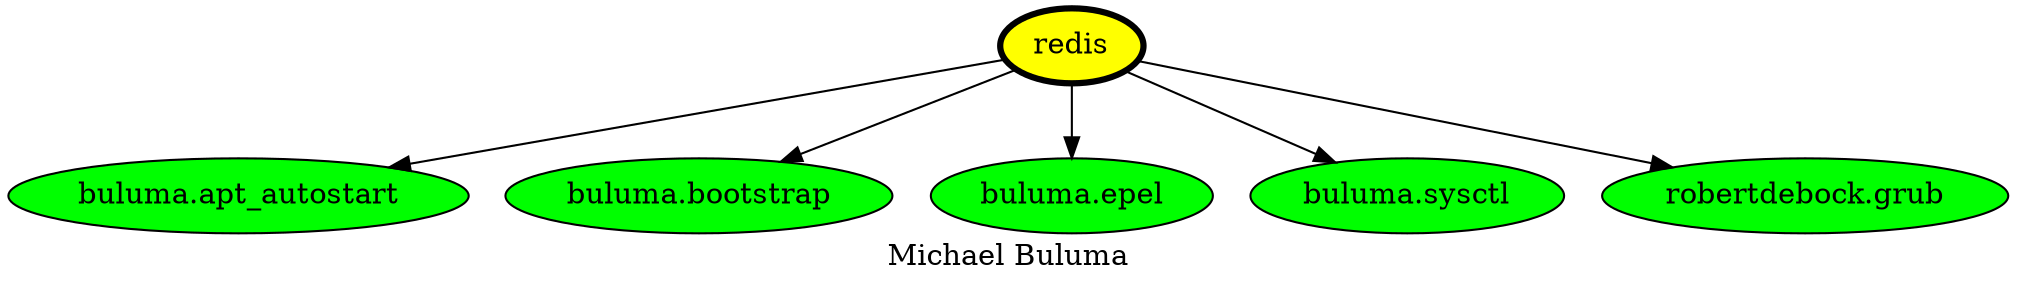 digraph PhiloDilemma {
  label = "Michael Buluma" ;
  overlap=false
  {
    "redis" [fillcolor=yellow style=filled penwidth=3]
    "buluma.apt_autostart" [fillcolor=green style=filled]
    "buluma.bootstrap" [fillcolor=green style=filled]
    "buluma.epel" [fillcolor=green style=filled]
    "buluma.sysctl" [fillcolor=green style=filled]
    "robertdebock.grub" [fillcolor=green style=filled]
  }
  "redis" -> "buluma.apt_autostart"
  "redis" -> "buluma.bootstrap"
  "redis" -> "buluma.epel"
  "redis" -> "buluma.sysctl"
  "redis" -> "robertdebock.grub"
}
